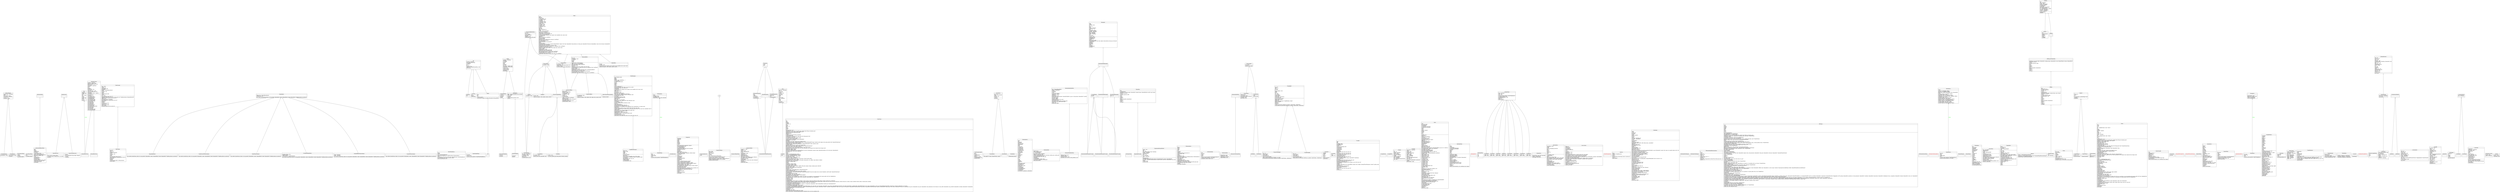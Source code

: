 digraph "classes" {
charset="utf-8"
rankdir=BT
"0" [label="{AbstractEngine|aligned_axes : NoneType\lexpr\lhas_neg_frac : bool\lresult_type : NoneType\l|convert(): str\levaluate(): object\l}", shape="record"];
"1" [label="{ArrowIntervalType|closed\lsubtype\l|to_pandas_dtype()\l}", shape="record"];
"2" [label="{ArrowPeriodType|freq\l|to_pandas_dtype()\l}", shape="record"];
"3" [label="{AttributesMixin|\l|}", shape="record"];
"4" [label="{BaseAccessor|\l|}", shape="record"];
"5" [label="{BaseExprVisitor|assigner : NoneType\lbinary_op_nodes : tuple\lbinary_op_nodes_map : dict\lbinary_ops\lconst_type : Type[Term]\lengine\lenv\lparser\lpreparser\lrewrite_map : dict\lterm_type\lunary_op_nodes : tuple\lunary_op_nodes_map : dict\lunary_ops\lunsupported_nodes : Tuple[str, ...]\lvisit_Tuple\l|translate_In(op)\lvisit(node)\lvisit_Assign(node)\lvisit_Attribute(node)\lvisit_BinOp(node)\lvisit_BoolOp(node)\lvisit_Call(node, side)\lvisit_Compare(node)\lvisit_Constant(node)\lvisit_Div(node)\lvisit_Expr(node)\lvisit_Index(node)\lvisit_List(node)\lvisit_Module(node)\lvisit_Name(node)\lvisit_NameConstant(node)\lvisit_Num(node)\lvisit_Slice(node)\lvisit_Str(node)\lvisit_Subscript(node)\lvisit_UnaryOp(node)\l}", shape="record"];
"6" [label="{BaseGrouper|axis : Index\lcodes\lcompressed\lgroup_keys : bool\lgroupings\lindexer : Optional[np.ndarray]\llevels\lmutated : bool\lnames\lnkeys\lreconstructed_codes\lshape\lsort : bool\l|agg_series(obj: Series, func: F)\laggregate(values, how: str, axis: int, min_count: int): Tuple[np.ndarray, Optional[List[str]]]\lapply(f: F, data: FrameOrSeries, axis: int)\lcodes_info(): \lget_group_levels(): List[Index]\lget_iterator(data: FrameOrSeries, axis: int)\lgroup_info()\lgroups()\lindices()\lis_monotonic(): bool\lngroups(): int\lresult_index(): Index\lsize(): Series\ltransform(values, how: str, axis: int)\l}", shape="record"];
"7" [label="{BaseIndexer|index_array : Optional[np.ndarray]\lwindow_size : int\l|get_window_bounds(num_values: int, min_periods: Optional[int], center: Optional[bool], closed: Optional[str]): Tuple[np.ndarray, np.ndarray]\l}", shape="record"];
"8" [label="{BaseMaskedArray|dtype\lnbytes\l|copy(): BaseMaskedArrayT\lfactorize(na_sentinel: int): Tuple[np.ndarray, ExtensionArray]\lisna(): \ltake(indexer, allow_fill: bool, fill_value: Optional[Scalar]): BaseMaskedArrayT\lto_numpy(dtype, copy: bool, na_value: Scalar): \lvalue_counts(dropna: bool): \l}", shape="record"];
"9" [label="{BaseMaskedDtype|na_value\lnumpy_dtype\l|construct_array_type(cls): Type['BaseMaskedArray']\l}", shape="record"];
"10" [label="{BinGrouper|binlabels\lbins\lgroupings\lindexer : NoneType\llevels\lmutated : bool\lnames\lnkeys\l|agg_series(obj: Series, func: F)\lget_iterator(data: FrameOrSeries, axis: int)\lgroup_info()\lgroups()\lindices()\lreconstructed_codes(): List[np.ndarray]\lresult_index()\l}", shape="record"];
"11" [label="{BinOp|func\llhs\lrhs\l|convert_values()\levaluate(env, engine: str, parser, term_type, eval_in_python)\l}", shape="record"];
"12" [label="{BinOp|condition : NoneType\lencoding\lis_in_table\lis_valid\lkind\lmeta\lmetadata\lop : str\lqueryables : Dict[str, Any]\lqueryables : Dict[str, Any]\l|conform(rhs)\lconvert_value(v): \lconvert_values()\lgenerate(v): str\lprune(klass)\l}", shape="record"];
"13" [label="{Block|dtype\lfill_value\lis_bool : bool\lis_categorical : bool\lis_complex : bool\lis_datelike\lis_datetime : bool\lis_datetimetz : bool\lis_extension : bool\lis_float : bool\lis_integer : bool\lis_numeric : bool\lis_object : bool\lis_timedelta : bool\lis_view\lmgr_locs\lmgr_locs\lndim : NoneType, int\lshape\lvalues : ndarray, ArrayLike\l|apply(func): List['Block']\larray_values(): ExtensionArray\lastype(dtype, copy: bool, errors: str)\lcoerce_to_target_dtype(other)\lconvert(copy: bool, datetime: bool, numeric: bool, timedelta: bool, coerce: bool)\lcopy(deep: bool)\ldelete(loc): \ldiff(n: int, axis: int): List['Block']\ldowncast(dtypes)\lexternal_values()\lfillna(value, limit, inplace: bool, downcast): List['Block']\lget_block_values_for_json(): \lget_values(dtype)\lgetitem_block(slicer, new_mgr_locs)\liget(i)\linternal_values()\linterpolate(method: str, axis: int, index: Optional['Index'], inplace: bool, limit: Optional[int], limit_direction: str, limit_area: Optional[str], fill_value: Optional[Any], coerce: bool, downcast: Optional[str])\lmake_block(values, placement): \lmake_block_same_class(values, placement, ndim)\lputmask(mask, new, inplace: bool, axis: int, transpose: bool): List['Block']\lquantile(qs, interpolation, axis: int)\lreplace(to_replace, value, inplace: bool, regex: bool, convert: bool)\lset(locs, values)\lsetitem(indexer, value)\lshift(periods: int, axis: int, fill_value)\lshould_store(value: ArrayLike): bool\lsplit_and_operate(mask, f, inplace: bool): List['Block']\ltake_nd(indexer, axis: int, new_mgr_locs, fill_value)\lto_native_types(na_rep, quoting)\lwhere(other, cond, errors, try_cast: bool, axis: int): List['Block']\l}", shape="record"];
"14" [label="{BlockManager|any_extension_types\laxes\lblklocs\lblknos\lblocks : tuple, Tuple[Block, ...]\lis_mixed_type\lis_numeric_mixed_type\lis_view\litems\lnblocks\lndim\lshape\l|apply(f, align_keys): T\las_array(transpose: bool, dtype, copy: bool, na_value): \lastype(dtype, copy: bool, errors: str): \lconsolidate(): \lconvert(copy: bool, datetime: bool, numeric: bool, timedelta: bool, coerce: bool): \lcopy(deep): T\ldiff(n: int, axis: int): \ldowncast(): \lequals(other): bool\lfast_xs(loc: int): ArrayLike\lfillna(value, limit, inplace: bool, downcast): \lfrom_blocks(cls: List[Block], blocks: List[Index], axes)\lget_bool_data(copy: bool): \lget_dtypes()\lget_numeric_data(copy: bool): \lget_slice(slobj: slice, axis: int): \lidelete(indexer)\liget(i: int): \liget_values(i: int): ArrayLike\linsert(loc: int, item: Label, value, allow_duplicates: bool)\linterpolate(): \lis_consolidated(): bool\liset(loc: Union[int, slice, np.ndarray], value)\lisna(func): \lmake_empty(axes): T\loperate_blockwise(other, array_op): \lputmask(mask, new, align: bool, axis: int)\lquantile(axis: int, consolidate: bool, transposed: bool, interpolation, qs, numeric_only): \lreduce(func)\lreindex_axis(new_index, axis: int, method, limit, fill_value, copy: bool)\lreindex_indexer(new_axis, indexer, axis: int, fill_value, allow_dups: bool, copy: bool, consolidate: bool): T\lreplace(value): \lreplace_list(src_list, dest_list, inplace: bool, regex: bool): \lset_axis(axis: int, new_labels: Index): \lsetitem(indexer, value): \lshift(periods: int, axis: int, fill_value): \ltake(indexer, axis: int, verify: bool, convert: bool)\lto_dict(copy: bool)\lunstack(unstacker, fill_value): \lwhere(other, cond, align: bool, errors: str, try_cast: bool, axis: int): \l}", shape="record"];
"15" [label="{BoolBlock|is_bool : bool\l|replace(to_replace, value, inplace, regex, convert)\l}", shape="record"];
"16" [label="{BooleanArray|dtype\l|all(skipna: bool)\lany(skipna: bool)\lastype(dtype, copy: bool): ArrayLike\l}", shape="record"];
"17" [label="{BooleanDtype|kind\lname : str\lnumpy_dtype\ltype\l|construct_array_type(cls): Type['BooleanArray']\l}", shape="record"];
"18" [label="{CachedAccessor|\l|}", shape="record"];
"19" [label="{Categorical|categories\lcategories\lcodes\ldtype\lisnull\lnbytes\lnotnull\lordered\lto_list\l|add_categories(new_categories, inplace)\largsort(ascending, kind)\las_ordered(inplace)\las_unordered(inplace)\lastype(dtype: Dtype, copy: bool): ArrayLike\lcheck_for_ordered(op)\ldescribe()\ldropna()\lequals(other)\lfillna(value, method, limit)\lfrom_codes(cls, codes, categories, ordered, dtype)\lis_dtype_equal(other)\lisin(values)\lisna()\litemsize(): int\lmap(mapper)\lmax(skipna)\lmemory_usage(deep)\lmin(skipna)\lmode(dropna)\lnotna()\lremove_categories(removals, inplace)\lremove_unused_categories(inplace)\lrename_categories(new_categories, inplace)\lreorder_categories(new_categories, ordered, inplace)\lreplace(to_replace, value, inplace: bool)\lsearchsorted(value, side, sorter)\lset_categories(new_categories, ordered, rename, inplace)\lset_ordered(value, inplace)\lshift(periods, fill_value)\lsort_values(inplace: bool, ascending: bool, na_position: str)\ltake(indexer, allow_fill: bool, fill_value): _T\ltake_nd(indexer, allow_fill: bool, fill_value)\lto_dense()\ltolist(): List[Scalar]\lunique()\lvalue_counts(dropna)\lview(dtype)\l}", shape="record"];
"20" [label="{CategoricalAccessor|codes\l|}", shape="record"];
"21" [label="{CategoricalBlock|is_categorical : bool\lshould_store\l|replace(to_replace, value, inplace: bool, regex: bool, convert: bool)\l}", shape="record"];
"22" [label="{CategoricalDtype|base : dtype\lcategories\lkind : str_type\lname : str\lordered\lstr : str\ltype : Type[CategoricalDtypeType]\l|construct_array_type(cls): Type['Categorical']\lconstruct_from_string(cls: str_type, string): \lupdate_dtype(dtype: Union[str_type, 'CategoricalDtype']): \lvalidate_categories(categories: bool, fastpath)\lvalidate_ordered(ordered): \l}", shape="record"];
"23" [label="{CategoricalDtypeType|\l|}", shape="record"];
"24" [label="{CategoricalIndex|categories : Index\lcodes\linferred_type\lname : Optional[Label]\lvalues\l|astype(dtype, copy)\ldelete(loc)\lduplicated(keep)\lequals(other): bool\lfillna(value, downcast)\lget_indexer(target, method, limit, tolerance)\lget_indexer_non_unique(target)\linsert(loc: int, item)\lmap(mapper)\lreindex(target, method, level, limit, tolerance)\ltake_nd()\lunique(level)\lwhere(cond, other)\l}", shape="record"];
"25" [label="{CombinedDatetimelikeProperties|\l|}", shape="record"];
"26" [label="{ComplexBlock|is_complex : bool\l|should_store(value: ArrayLike): bool\l}", shape="record"];
"27" [label="{ConditionBinOp|condition\l|evaluate()\lformat()\linvert()\l}", shape="record"];
"28" [label="{Constant|name\l|}", shape="record"];
"31" [label="{DataFrame|T\lagg\laxes\lboxplot\lcolumns\lcolumns : str\lhist\lindex\lindex : str\lplot\lshape\lsparse\lstyle\l|aggregate(func, axis)\lalign(other, join, axis, level, copy, fill_value, method, limit, fill_axis, broadcast_axis): \lappend(other, ignore_index, verify_integrity, sort): \lapply(func, axis, raw, result_type, args)\lapplymap(func): \lassign(): \lcombine(other, func, fill_value, overwrite): \lcombine_first(other): \lcompare(other, align_axis: Axis, keep_shape: bool, keep_equal: bool): \lcorr(method, min_periods): \lcorrwith(other, axis, drop, method): Series\lcount(axis, level, numeric_only)\lcov(min_periods: Optional[int], ddof: Optional[int]): \ldiff(periods: int, axis: Axis): \ldot(other)\ldrop(labels, axis, index, columns, level, inplace, errors)\ldrop_duplicates(subset: Optional[Union[Hashable, Sequence[Hashable]]], keep: Union[str, bool], inplace: bool, ignore_index: bool): Optional['DataFrame']\ldropna(axis, how, thresh, subset, inplace)\lduplicated(subset: Optional[Union[Hashable, Sequence[Hashable]]], keep: Union[str, bool]): \leval(expr, inplace)\lexplode(column: Union[str, Tuple], ignore_index: bool): \lfillna(value, method, axis, inplace, limit, downcast): Optional['DataFrame']\lfrom_dict(cls, data, orient, dtype, columns): \lfrom_records(cls, data, index, exclude, columns, coerce_float, nrows): \lgroupby(by, axis, level, as_index: bool, sort: bool, group_keys: bool, squeeze: bool, observed: bool, dropna: bool): \lidxmax(axis, skipna): Series\lidxmin(axis, skipna): Series\linfo(verbose: Optional[bool], buf: Optional[IO[str]], max_cols: Optional[int], memory_usage: Optional[Union[bool, str]], null_counts: Optional[bool]): \linsert(loc, column, value, allow_duplicates): \lisin(values): \lisna(): \lisnull(): \litems(): Iterable[Tuple[Label, Series]]\literitems(): Iterable[Tuple[Label, Series]]\literrows(): Iterable[Tuple[Label, Series]]\litertuples(index, name)\ljoin(other, on, how, lsuffix, rsuffix, sort): \llookup(row_labels, col_labels): \lmelt(id_vars, value_vars, var_name, value_name, col_level, ignore_index): \lmemory_usage(index, deep): Series\lmerge(right, how, on, left_on, right_on, left_index, right_index, sort, suffixes, copy, indicator, validate): \lmode(axis, numeric_only, dropna): \lnlargest(n, columns, keep): \lnotna(): \lnotnull(): \lnsmallest(n, columns, keep): \lnunique(axis, dropna): Series\lpivot(index, columns, values): \lpivot_table(values, index, columns, aggfunc, fill_value, margins, dropna, margins_name, observed): \lpop(item: Label): Series\lquantile(q, axis, numeric_only, interpolation)\lquery(expr, inplace)\lreindex(): \lrename(mapper: Optional[Renamer]): Optional['DataFrame']\lreorder_levels(order, axis): \lreplace(to_replace, value, inplace, limit, regex, method)\lreset_index(level: Optional[Union[Hashable, Sequence[Hashable]]], drop: bool, inplace: bool, col_level: Hashable, col_fill: Label): Optional['DataFrame']\lround(decimals): \lselect_dtypes(include, exclude): \lset_axis(labels, axis: Axis, inplace: bool)\lset_index(keys, drop, append, inplace, verify_integrity)\lshift(periods, freq, axis, fill_value): \lsort_index(axis, level, ascending: bool, inplace: bool, kind: str, na_position: str, sort_remaining: bool, ignore_index: bool, key: IndexKeyFunc)\lsort_values(by, axis, ascending, inplace, kind, na_position, ignore_index, key: ValueKeyFunc)\lstack(level, dropna)\lswaplevel(i, j, axis): \lto_dict(orient, into)\lto_feather(path): \lto_gbq(destination_table, project_id, chunksize, reauth, if_exists, auth_local_webserver, table_schema, location, progress_bar, credentials): \lto_html(buf, columns, col_space, header, index, na_rep, formatters, float_format, sparsify, index_names, justify, max_rows, max_cols, show_dimensions, decimal, bold_rows, classes, escape, notebook, border, table_id, render_links, encoding)\lto_markdown(buf: Optional[IO[str]], mode: Optional[str], index: bool): Optional[str]\lto_numpy(dtype, copy: bool, na_value): \lto_parquet(path: FilePathOrBuffer[AnyStr], engine: str, compression: Optional[str], index: Optional[bool], partition_cols: Optional[List[str]]): \lto_period(freq, axis: Axis, copy: bool): \lto_records(index, column_dtypes, index_dtypes): \lto_stata(path: FilePathOrBuffer, convert_dates: Optional[Dict[Label, str]], write_index: bool, byteorder: Optional[str], time_stamp: Optional[datetime.datetime], data_label: Optional[str], variable_labels: Optional[Dict[Label, str]], version: Optional[int], convert_strl: Optional[Sequence[Label]], compression: Union[str, Mapping[str, str], None]): \lto_string(buf: Optional[FilePathOrBuffer[str]], columns: Optional[Sequence[str]], col_space: Optional[int], header: Union[bool, Sequence[str]], index: bool, na_rep: str, formatters: Optional[fmt.FormattersType], float_format: Optional[fmt.FloatFormatType], sparsify: Optional[bool], index_names: bool, justify: Optional[str], max_rows: Optional[int], min_rows: Optional[int], max_cols: Optional[int], show_dimensions: bool, decimal: str, line_width: Optional[int], max_colwidth: Optional[int], encoding: Optional[str]): Optional[str]\lto_timestamp(freq, how: str, axis: Axis, copy: bool): \ltransform(func, axis): \ltranspose(): \lunstack(level, fill_value)\lupdate(other, join, overwrite, filter_func, errors): \lvalue_counts(subset: Optional[Sequence[Label]], normalize: bool, sort: bool, ascending: bool)\l}", shape="record"];
"32" [label="{DataFrameGroupBy|agg\lboxplot\l|aggregate(func)\lcount()\lfilter(func, dropna)\lnunique(dropna: bool)\ltransform(func)\l}", shape="record"];
"33" [label="{DataSplitter|axis : int\ldata : FrameOrSeries\llabels\lngroups : int\l|slabels()\lsort_idx()\l}", shape="record"];
"34" [label="{DatelikeOps|\l|strftime(date_format)\l}", shape="record"];
"35" [label="{DatetimeArray|date\lday\ldayofweek\ldayofyear\ldays_in_month\ldaysinmonth\ldtype\lhour\lis_leap_year\lis_month_end\lis_month_start\lis_normalized\lis_quarter_end\lis_quarter_start\lis_year_end\lis_year_start\lmicrosecond\lminute\lmonth\lnanosecond\lquarter\lsecond\ltime\ltimetz\ltz\ltzinfo\lweek\lweekday\lweekofyear\lyear\l|astype(dtype, copy)\lday_name(locale)\lisocalendar()\lmonth_name(locale)\lnormalize()\lto_julian_date()\lto_period(freq)\lto_perioddelta(freq)\lto_pydatetime(): \ltz_convert(tz)\ltz_localize(tz, ambiguous, nonexistent)\l}", shape="record"];
"36" [label="{DatetimeBlock|is_datetime : bool\l|astype(dtype, copy: bool, errors: str)\lset(locs, values)\lto_native_types(na_rep, date_format)\l}", shape="record"];
"37" [label="{DatetimeIndex|inferred_type\lname : Optional[Label]\ltz : Optional[tzinfo]\l|get_loc(key, method, tolerance)\lindexer_at_time(time, asof)\lindexer_between_time(start_time, end_time, include_start, include_end)\lis_type_compatible(typ): bool\lslice_indexer(start, end, step, kind)\lsnap(freq)\lto_period(freq): \lto_series(keep_tz, index, name)\ltz_localize(tz, ambiguous, nonexistent): \lunion_many(others)\l}", shape="record"];
"38" [label="{DatetimeIndexOpsMixin|freq : Optional[BaseOffset]\lfreqstr : Optional[str]\lhasnans\lis_all_dates\lvalues\l|argmax(axis, skipna)\largmin(axis, skipna)\ldelete(loc)\lequals(other): bool\lformat(name: bool, formatter: Optional[Callable], na_rep: str, date_format: Optional[str]): List[str]\lisin(values, level)\lmax(axis, skipna)\lmin(axis, skipna)\lsearchsorted(value, side, sorter)\lshift(periods, freq)\lsort_values(return_indexer, ascending, key)\ltake(indices, axis, allow_fill, fill_value)\ltolist(): List\lwhere(cond, other)\l}", shape="record"];
"39" [label="{DatetimeIndexResampler|\l|}", shape="record"];
"40" [label="{DatetimeIndexResamplerGroupby|\l|}", shape="record"];
"41" [label="{DatetimeLikeArrayMixin|asi8\lfreq\lfreqstr\linferred_freq\lresolution\l|astype(dtype, copy)\lcopy(): DatetimeLikeArrayT\lfactorize(na_sentinel, sort: bool)\lfillna(value, method, limit)\lisna()\lmap(mapper)\lmax(axis, skipna)\lmean(skipna)\lmin(axis, skipna)\lsearchsorted(value, side, sorter)\lshift(periods, fill_value, axis)\lvalue_counts(dropna)\lview(dtype)\l}", shape="record"];
"42" [label="{DatetimeLikeBlockMixin|fill_value\l|array_values()\lget_values(dtype)\liget(key)\linternal_values()\lshift(periods, axis, fill_value)\l}", shape="record"];
"43" [label="{DatetimeProperties|freq\lweek\lweekofyear\l|isocalendar()\lto_pydatetime(): \l}", shape="record"];
"44" [label="{DatetimeTZBlock|array_values\lfill_value : datetime64\linternal_values\lis_datetimetz : bool\lis_extension : bool\lis_view\lshould_store\lto_native_types\l|diff(n: int, axis: int): List['Block']\lexternal_values()\lfillna(value, limit, inplace, downcast)\lget_values(dtype)\lquantile(qs, interpolation, axis)\lsetitem(indexer, value)\l}", shape="record"];
"46" [label="{DatetimeTimedeltaMixin|\l|difference(other, sort)\linsert(loc, item)\lintersection(other, sort)\ljoin(other, how: str, level, return_indexers, sort)\l}", shape="record"];
"47" [label="{DirNamesMixin|\l|}", shape="record"];
"48" [label="{Div|\l|}", shape="record"];
"49" [label="{Expanding|agg\l|aggregate(func)\lapply(func, raw: bool, engine: Optional[str], engine_kwargs: Optional[Dict[str, bool]], args, kwargs)\lcorr(other, pairwise)\lcount()\lcov(other, pairwise, ddof)\lkurt()\lmax()\lmean()\lmedian()\lmin()\lquantile(quantile, interpolation)\lskew()\lstd(ddof)\lsum()\lvar(ddof)\l}", shape="record"];
"50" [label="{ExpandingGroupby|\l|}", shape="record"];
"51" [label="{ExpandingIndexer|\l|get_window_bounds(num_values: int, min_periods: Optional[int], center: Optional[bool], closed: Optional[str]): Tuple[np.ndarray, np.ndarray]\l}", shape="record"];
"52" [label="{ExponentialMovingWindow|adjust : bool\lagg\laxis : int\lcom : Optional[float], float, NoneType\lhalflife : NoneType\lignore_na : bool\lmin_periods\lobj\lon : NoneType\ltimes : NoneType\lvol\l|aggregate(func)\lcorr(other: Optional[Union[np.ndarray, FrameOrSeries]], pairwise: Optional[bool])\lcov(other: Optional[Union[np.ndarray, FrameOrSeries]], pairwise: Optional[bool], bias: bool)\lmean()\lstd(bias: bool)\lvar(bias: bool)\l}", shape="record"];
"53" [label="{Expr|assigner\lengine : str\lengine : str\lenv\lenv : Scope\lexpr\lnames\lparser : str\lparser : str\lterms\l|parse()\l}", shape="record"];
"54" [label="{ExtensionArray|dtype\lnbytes\lndim\lshape\lsize\l|argmax()\largmin()\largsort(ascending: bool, kind: str): \lastype(dtype, copy)\lcopy(): \ldropna()\lequals(other): bool\lfactorize(na_sentinel: int): Tuple[np.ndarray, 'ExtensionArray']\lfillna(value, method, limit)\lisna(): ArrayLike\lravel(order): \lrepeat(repeats, axis)\lsearchsorted(value, side, sorter)\lshift(periods: int, fill_value: object): \ltake(indices: Sequence[int], allow_fill: bool, fill_value: Any): \lto_numpy(dtype, copy: bool, na_value): \lunique()\lview(dtype): ArrayLike\l}", shape="record"];
"55" [label="{ExtensionBlock|fill_value\lis_extension : bool\lis_numeric\lis_view\lshape\lvalues\l|array_values(): ExtensionArray\ldiff(n: int, axis: int): List['Block']\lfillna(value, limit, inplace, downcast)\lget_values(dtype)\liget(col)\linterpolate(method, axis, inplace, limit, fill_value)\lputmask(mask, new, inplace: bool, axis: int, transpose: bool): List['Block']\lset(locs, values)\lsetitem(indexer, value)\lshift(periods: int, axis: int, fill_value: Any): List['ExtensionBlock']\lshould_store(value: ArrayLike): bool\ltake_nd(indexer, axis: int, new_mgr_locs, fill_value)\lto_native_types(na_rep, quoting)\lwhere(other, cond, errors, try_cast: bool, axis: int): List['Block']\l}", shape="record"];
"56" [label="{ExtensionDtype|kind\lna_value\lname\lnames\ltype\l|construct_array_type(cls): Type['ExtensionArray']\lconstruct_from_string(cls: str, string)\lis_dtype(cls: object, dtype): bool\l}", shape="record"];
"57" [label="{ExtensionIndex|\l|astype(dtype, copy)\linsert(loc: int, item)\lmap(mapper, na_action)\lrepeat(repeats, axis)\l}", shape="record"];
"58" [label="{ExtensionOpsMixin|\l|}", shape="record"];
"59" [label="{ExtensionScalarOpsMixin|\l|}", shape="record"];
"60" [label="{FilterBinOp|filter : Optional[Tuple[Any, Any, pd.Index]]\lfilter : tuple\l|evaluate()\lformat()\lgenerate_filter_op(invert: bool)\linvert()\l}", shape="record"];
"61" [label="{FixedForwardWindowIndexer|\l|get_window_bounds(num_values: int, min_periods: Optional[int], center: Optional[bool], closed: Optional[str]): Tuple[np.ndarray, np.ndarray]\l}", shape="record"];
"62" [label="{FixedWindowIndexer|\l|get_window_bounds(num_values: int, min_periods: Optional[int], center: Optional[bool], closed: Optional[str]): Tuple[np.ndarray, np.ndarray]\l}", shape="record"];
"63" [label="{Float64Index|inferred_type\l|astype(dtype, copy)\lget_loc(key, method, tolerance)\lis_unique(): bool\lisin(values, level)\l}", shape="record"];
"64" [label="{FloatBlock|is_float : bool\l|to_native_types(na_rep, float_format, decimal, quoting)\l}", shape="record"];
"65" [label="{FloatOrComplexBlock|\l|}", shape="record"];
"66" [label="{FrameApply|agg_axis\largs\laxis : int\lcolumns\lf\lignore_failures : bool\lindex\lkwds\lobj : str\lraw : bool\lres_columns\lresult_columns\lresult_index\lresult_type : Optional[str]\lseries_generator\l|apply_broadcast(target): \lapply_empty_result()\lapply_raw()\lapply_series_generator(): Tuple[ResType, 'Index']\lapply_standard()\ldtypes(): \lget_result()\lvalues()\lwrap_results(results: ResType, res_index): Union['Series', 'DataFrame']\lwrap_results_for_axis(results: ResType, res_index): Union['Series', 'DataFrame']\l}", shape="record"];
"67" [label="{FrameColumnApply|axis : int\lresult_columns\lresult_index\lseries_generator\l|apply_broadcast(target): \linfer_to_same_shape(results: ResType, res_index): \lwrap_results_for_axis(results: ResType, res_index): Union['Series', 'DataFrame']\l}", shape="record"];
"68" [label="{FrameRowApply|axis : int\lresult_columns\lresult_index\lseries_generator\l|apply_broadcast(target): \lwrap_results_for_axis(results: ResType, res_index): Union['Series', 'DataFrame']\l}", shape="record"];
"69" [label="{FrameSplitter|\l|fast_apply(f: F, sdata: FrameOrSeries, names)\l}", shape="record"];
"70" [label="{FrozenList|append\lextend\linsert\lpop\lremove\lsort\l|difference(other): \lunion(other): \l}", shape="record"];
"71" [label="{FuncNode|func\lname : str\l|}", shape="record"];
"72" [label="{GroupBy|bfill\lffill\l|all(skipna: bool)\lany(skipna: bool)\lbackfill(limit)\lcount()\lcumcount(ascending: bool)\lcummax(axis)\lcummin(axis)\lcumprod(axis)\lcumsum(axis)\ldescribe()\lexpanding()\lfirst(numeric_only: bool, min_count: int)\lhead(n)\llast(numeric_only: bool, min_count: int)\lmax(numeric_only: bool, min_count: int)\lmean(numeric_only: bool)\lmedian(numeric_only)\lmin(numeric_only: bool, min_count: int)\lngroup(ascending: bool)\lnth(n: Union[int, List[int]], dropna: Optional[str]): DataFrame\lohlc(): DataFrame\lpad(limit)\lpct_change(periods, fill_method, limit, freq, axis)\lprod(numeric_only: bool, min_count: int)\lquantile(q, interpolation: str)\lrank(method: str, ascending: bool, na_option: str, pct: bool, axis: int)\lresample(rule)\lrolling()\lsample(n: Optional[int], frac: Optional[float], replace: bool, weights: Optional[Union[Sequence, Series]], random_state)\lsem(ddof: int)\lshift(periods, freq, axis, fill_value)\lsize(): FrameOrSeriesUnion\lstd(ddof: int)\lsum(numeric_only: bool, min_count: int)\ltail(n)\lvar(ddof: int)\l}", shape="record"];
"73" [label="{GroupByMixin|\l|}", shape="record"];
"74" [label="{GroupByPlot|\l|}", shape="record"];
"75" [label="{GroupbyRollingIndexer|groupby_indicies : Dict\lindexer_kwargs\lrolling_indexer : Type[BaseIndexer]\l|get_window_bounds(num_values: int, min_periods: Optional[int], center: Optional[bool], closed: Optional[str]): Tuple[np.ndarray, np.ndarray]\l}", shape="record"];
"76" [label="{Grouper|ax\laxis : int\lbinner : NoneType\ldropna : bool\lfreq : NoneType\lgrouper : NoneType\lgroups\lindexer : NoneType\lkey : NoneType\llevel : NoneType\lobj : NoneType, FrameOrSeries\lsort : bool\l|}", shape="record"];
"77" [label="{Grouping|all_grouper : NoneType\lcodes\ldropna : bool\lgroup_index\lgrouper : NoneType\lin_axis : bool\lindex : Index\llevel : NoneType\lname : NoneType\lngroups\lobj : Optional[FrameOrSeries]\lobserved : bool\lsort : bool\l|groups(): Dict[Hashable, np.ndarray]\lindices()\lresult_index(): Index\l}", shape="record"];
"78" [label="{Index|asi8\lget_level_values\lhas_duplicates\lis_monotonic\lis_monotonic_decreasing\lis_monotonic_increasing\lisnull\lname\lname\lnames : property\lnlevels\lnotnull\lshape\lstr\lvalues\l|append(other)\largsort(): \larray(): ExtensionArray\lasof(label)\lasof_locs(where, mask)\lastype(dtype, copy)\lcopy(name, deep, dtype, names)\ldelete(loc)\ldifference(other, sort)\ldrop(labels, errors: str_t)\ldrop_duplicates(keep)\ldroplevel(level)\ldropna(how)\ldtype()\lduplicated(keep)\lequals(other: Any): bool\lfillna(value, downcast)\lformat(name: bool, formatter: Optional[Callable], na_rep: str_t): List[str_t]\lget_indexer(target, method, limit, tolerance): \lget_indexer_for(target)\lget_indexer_non_unique(target)\lget_loc(key, method, tolerance)\lget_slice_bound(label, side: str_t, kind): int\lget_value(series, key)\lgroupby(values): PrettyDict[Hashable, np.ndarray]\lhasnans(): bool\lholds_integer(): bool\lidentical(other): bool\linferred_type(): str_t\linsert(loc: int, item)\lintersection(other, sort)\lis_(other): bool\lis_all_dates(): bool\lis_boolean(): bool\lis_categorical(): bool\lis_floating(): bool\lis_integer(): bool\lis_interval(): bool\lis_mixed(): bool\lis_numeric(): bool\lis_object(): bool\lis_type_compatible(kind): bool\lis_unique(): bool\lisin(values, level)\lisna()\ljoin(other, how, level, return_indexers, sort)\lmap(mapper, na_action)\lmemory_usage(deep: bool): int\lnotna()\lputmask(mask, value)\lravel(order)\lreindex(target, method, level, limit, tolerance)\lrename(name, inplace)\lrepeat(repeats, axis)\lset_names(names, level, inplace: bool)\lset_value(arr, key, value)\lshift(periods, freq)\lslice_indexer(start, end, step, kind)\lslice_locs(start, end, step, kind)\lsort()\lsort_values(return_indexer, ascending, key: Optional[Callable])\lsortlevel(level, ascending, sort_remaining)\lsymmetric_difference(other, result_name, sort)\ltake(indices, axis, allow_fill, fill_value)\lto_flat_index()\lto_frame(index: bool, name)\lto_native_types(slicer)\lto_series(index, name)\lunion(other, sort)\lunique(level)\lview(cls)\lwhere(cond, other)\l}", shape="record"];
"79" [label="{IndexOpsMixin|T\larray\lempty\lis_monotonic\lis_monotonic_decreasing\lis_monotonic_increasing\lis_unique\lnbytes\lndim\lshape\lsize\lto_list\l|argmax(axis, skipna)\largmin(axis, skipna)\ldrop_duplicates(keep)\lduplicated(keep)\lfactorize(sort: bool, na_sentinel: Optional[int])\lhasnans()\litem()\lmax(axis, skipna)\lmemory_usage(deep)\lmin(axis, skipna)\lnunique(dropna: bool): int\lsearchsorted(value, side, sorter): \lto_numpy(dtype, copy, na_value)\ltolist()\ltranspose()\lunique()\lvalue_counts(normalize, sort, ascending, bins, dropna)\l}", shape="record"];
"80" [fontcolor="red", label="{IndexingError|\l|}", shape="record"];
"81" [label="{IndexingMixin|at\liat\liloc\lloc\l|}", shape="record"];
"82" [label="{Int16Dtype|name : str\ltype : int16\l|}", shape="record"];
"83" [label="{Int32Dtype|name : str\ltype : int32\l|}", shape="record"];
"84" [label="{Int64Dtype|name : str\ltype : int64\l|}", shape="record"];
"85" [label="{Int64Index|\l|}", shape="record"];
"86" [label="{Int8Dtype|name : str\ltype : int8\l|}", shape="record"];
"87" [label="{IntBlock|is_integer : bool\l|}", shape="record"];
"88" [label="{IntegerArray|\l|astype(dtype, copy: bool): ArrayLike\ldtype(): _IntegerDtype\lsum(skipna, min_count)\l}", shape="record"];
"89" [label="{IntegerIndex|asi8\linferred_type\l|}", shape="record"];
"90" [label="{IntervalArray|can_hold_na : bool\lclosed\ldtype\lis_non_overlapping_monotonic\lleft\llength\lmid\lnbytes\lndim : int\lright\lsize\l|astype(dtype, copy)\lcontains(other)\lcopy()\lfillna(value, method, limit)\lfrom_arrays(cls, left, right, closed, copy, dtype)\lfrom_breaks(cls, breaks, closed, copy, dtype)\lfrom_tuples(cls, data, closed, copy, dtype)\lisna()\loverlaps(other)\lrepeat(repeats, axis)\lset_closed(closed)\lshift(periods: int, fill_value: object): \ltake(indices, allow_fill, fill_value, axis)\lto_tuples(na_tuple)\lvalue_counts(dropna)\l}", shape="record"];
"92" [label="{IntervalIndex|difference\linferred_type\lis_all_dates\lis_overlapping\lsymmetric_difference\lunion\l|argsort(): \lastype(dtype, copy)\ldelete(loc)\lequals(other): bool\lfrom_arrays(cls, left, right: str, closed, name: bool, copy, dtype)\lfrom_breaks(cls, breaks: str, closed, name: bool, copy, dtype)\lfrom_tuples(cls, data: str, closed, name: bool, copy, dtype)\lget_indexer(target: AnyArrayLike, method: Optional[str], limit: Optional[int], tolerance: Optional[Any]): \lget_indexer_for(target: AnyArrayLike): \lget_indexer_non_unique(target: AnyArrayLike): Tuple[np.ndarray, np.ndarray]\lget_loc(key, method: Optional[str], tolerance): Union[int, slice, np.ndarray]\linsert(loc, item)\lintersection(other, sort: bool): \lis_monotonic_decreasing(): bool\lis_unique()\lmemory_usage(deep: bool): int\ltake(indices, axis, allow_fill, fill_value)\lvalues(): IntervalArray\lwhere(cond, other)\l}", shape="record"];
"93" [fontcolor="red", label="{InvalidComparison|\l|}", shape="record"];
"94" [label="{JoinUnit|block\lindexers : NoneType, dict\lshape\l|dtype()\lget_reindexed_values(empty_dtype, upcasted_na)\lis_na()\lneeds_filling()\l}", shape="record"];
"95" [label="{JointConditionBinOp|condition\l|evaluate()\l}", shape="record"];
"96" [label="{JointFilterBinOp|\l|evaluate()\lformat()\l}", shape="record"];
"97" [label="{MathCall|func\l|}", shape="record"];
"98" [label="{MultiIndex|array\lcodes\lis_all_dates\llevshape\lnames\lnames : property\lnlevels\lrename\lshape\lsortorder : NoneType, int\lsortorder : Optional[int]\lvalues\l|append(other)\largsort(): \lastype(dtype, copy)\lcopy(names, dtype, levels, codes, deep, name, _set_identity)\ldelete(loc)\ldifference(other, sort)\ldrop(codes, level, errors)\ldropna(how)\ldtype(): \lduplicated(keep)\lequal_levels(other): bool\lequals(other): bool\lfillna(value, downcast)\lformat(name: Optional[bool], formatter: Optional[Callable], na_rep: Optional[str], names: bool, space: int, sparsify, adjoin: bool): List\lfrom_arrays(cls, arrays, sortorder, names): \lfrom_frame(cls, df, sortorder, names)\lfrom_product(cls, iterables, sortorder, names)\lfrom_tuples(cls, tuples, sortorder, names)\lget_indexer(target, method, limit, tolerance)\lget_indexer_non_unique(target)\lget_level_values(level)\lget_loc(key, method)\lget_loc_level(key, level, drop_level: bool)\lget_locs(seq)\lget_slice_bound(label: Union[Hashable, Sequence[Hashable]], side: str, kind: str): int\linferred_type(): str\linsert(loc: int, item)\lintersection(other, sort)\lis_lexsorted(): bool\lis_monotonic_decreasing(): bool\lis_monotonic_increasing(): bool\lisin(values, level)\llevels()\llexsort_depth()\lmemory_usage(deep: bool): int\lnbytes(): int\lreindex(target, method, level, limit, tolerance)\lremove_unused_levels()\lreorder_levels(order)\lrepeat(repeats, axis)\lset_codes(codes, level, inplace, verify_integrity)\lset_levels(levels, level, inplace, verify_integrity)\lslice_locs(start, end, step, kind)\lsortlevel(level, ascending, sort_remaining)\lswaplevel(i, j)\lsymmetric_difference(other, result_name, sort)\ltake(indices, axis, allow_fill, fill_value)\lto_flat_index()\lto_frame(index, name)\ltruncate(before, after)\lunion(other, sort)\lunique(level)\lview(cls)\lwhere(cond, other)\l}", shape="record"];
"99" [label="{MultiIndexPyIntEngine|\l|}", shape="record"];
"100" [label="{MultiIndexUIntEngine|\l|}", shape="record"];
"101" [label="{NDArrayBackedExtensionArray|T\lshape\l|copy(): _T\lnbytes(): int\lndim(): int\lravel(): _T\lrepeat(repeats, axis): _T\lreshape(): _T\lsize(): int\ltake(indices: Sequence[int], allow_fill: bool, fill_value: Any): _T\lunique(): _T\l}", shape="record"];
"102" [label="{NDFrame|attrs\laxes\lbackfill\ldtypes\lempty\lndim\lpad\lshape\lsize\lvalues\l|abs(): FrameOrSeries\ladd_prefix(prefix: str): FrameOrSeries\ladd_suffix(suffix: str): FrameOrSeries\lalign(other, join, axis, level, copy, fill_value, method, limit, fill_axis, broadcast_axis)\lasfreq(freq, method, how: Optional[str], normalize: bool_t, fill_value): FrameOrSeries\lasof(where, subset)\lastype(dtype, copy: bool_t, errors: str): FrameOrSeries\lat_time(time, asof: bool_t, axis): FrameOrSeries\lbetween_time(start_time, end_time, include_start: bool_t, include_end: bool_t, axis): FrameOrSeries\lbfill(axis, inplace: bool_t, limit, downcast): Optional[FrameOrSeries]\lbool()\lclip(lower, upper, axis, inplace: bool_t): FrameOrSeries\lcompare(other, align_axis: Axis, keep_shape: bool_t, keep_equal: bool_t)\lconvert_dtypes(infer_objects: bool_t, convert_string: bool_t, convert_integer: bool_t, convert_boolean: bool_t): FrameOrSeries\lcopy(deep: bool_t): FrameOrSeries\ldescribe(percentiles, include, exclude, datetime_is_numeric): FrameOrSeries\ldrop(labels, axis, index, columns, level, inplace: bool_t, errors: str)\ldroplevel(level, axis): FrameOrSeries\lequals(other)\lffill(axis, inplace: bool_t, limit, downcast): Optional[FrameOrSeries]\lfillna(value, method, axis, inplace: bool_t, limit, downcast): Optional[FrameOrSeries]\lfilter(items, like: Optional[str], regex: Optional[str], axis): FrameOrSeries\lfirst(offset): FrameOrSeries\lfirst_valid_index()\lget(key, default)\lhead(n: int): FrameOrSeries\linfer_objects(): FrameOrSeries\linterpolate(method: str, axis: Axis, limit: Optional[int], inplace: bool_t, limit_direction: Optional[str], limit_area: Optional[str], downcast: Optional[str]): Optional[FrameOrSeries]\lisna(): FrameOrSeries\lisnull(): FrameOrSeries\litems()\literitems()\lkeys()\llast(offset): FrameOrSeries\llast_valid_index()\lmask(cond, other, inplace, axis, level, errors, try_cast)\lnotna(): FrameOrSeries\lnotnull(): FrameOrSeries\lpct_change(periods, fill_method, limit, freq): FrameOrSeries\lpipe(func)\lpop(item: Label): Union['Series', Any]\lrank(axis, method: str, numeric_only: Optional[bool_t], na_option: str, ascending: bool_t, pct: bool_t): FrameOrSeries\lreindex(): FrameOrSeries\lreindex_like(other, method: Optional[str], copy: bool_t, limit, tolerance): FrameOrSeries\lrename(mapper: Optional[Renamer]): Optional[FrameOrSeries]\lrename_axis(mapper)\lreplace(to_replace, value, inplace, limit, regex, method)\lresample(rule, axis, closed: Optional[str], label: Optional[str], convention: str, kind: Optional[str], loffset, base: Optional[int], on, level, origin: Union[str, TimestampConvertibleTypes], offset: Optional[TimedeltaConvertibleTypes]): \lsample(n, frac, replace, weights, random_state, axis): FrameOrSeries\lset_axis(labels, axis: Axis, inplace: bool)\lshift(periods, freq, axis, fill_value): FrameOrSeries\lslice_shift(periods: int, axis): FrameOrSeries\lsort_values(axis, ascending, inplace: bool_t, kind: str, na_position: str, ignore_index: bool_t, key: ValueKeyFunc)\lsqueeze(axis)\lswapaxes(axis1, axis2, copy): FrameOrSeries\ltail(n: int): FrameOrSeries\ltake(indices, axis, is_copy: Optional[bool_t]): FrameOrSeries\lto_clipboard(excel: bool_t, sep: Optional[str]): \lto_csv(path_or_buf: Optional[FilePathOrBuffer], sep: str, na_rep: str, float_format: Optional[str], columns: Optional[Sequence[Label]], header: Union[bool_t, List[str]], index: bool_t, index_label: Optional[Union[bool_t, str, Sequence[Label]]], mode: str, encoding: Optional[str], compression: Optional[Union[str, Mapping[str, str]]], quoting: Optional[int], quotechar: str, line_terminator: Optional[str], chunksize: Optional[int], date_format: Optional[str], doublequote: bool_t, escapechar: Optional[str], decimal: Optional[str], errors: str): Optional[str]\lto_excel(excel_writer, sheet_name, na_rep, float_format, columns, header, index, index_label, startrow, startcol, engine, merge_cells, encoding, inf_rep, verbose, freeze_panes): \lto_hdf(path_or_buf, key: str, mode: str, complevel: Optional[int], complib: Optional[str], append: bool_t, format: Optional[str], index: bool_t, min_itemsize: Optional[Union[int, Dict[str, int]]], nan_rep, dropna: Optional[bool_t], data_columns: Optional[Union[bool_t, List[str]]], errors: str, encoding: str): \lto_json(path_or_buf: Optional[FilePathOrBuffer], orient: Optional[str], date_format: Optional[str], double_precision: int, force_ascii: bool_t, date_unit: str, default_handler: Optional[Callable[[Any], JSONSerializable]], lines: bool_t, compression: Optional[str], index: bool_t, indent: Optional[int]): Optional[str]\lto_latex(buf, columns, col_space, header, index, na_rep, formatters, float_format, sparsify, index_names, bold_rows, column_format, longtable, escape, encoding, decimal, multicolumn, multicolumn_format, multirow, caption, label)\lto_pickle(path, compression: Optional[str], protocol: int): \lto_sql(name: str, con, schema, if_exists: str, index: bool_t, index_label, chunksize, dtype, method): \lto_xarray()\ltransform(func)\ltruncate(before, after, axis, copy: bool_t): FrameOrSeries\ltshift(periods: int, freq, axis: Axis): FrameOrSeries\ltz_convert(tz, axis, level, copy: bool_t): FrameOrSeries\ltz_localize(tz, axis, level, copy: bool_t, ambiguous, nonexistent: str): FrameOrSeries\lwhere(cond, other, inplace, axis, level, errors, try_cast)\lxs(key, axis, level, drop_level: bool_t)\l}", shape="record"];
"103" [label="{NoNewAttributesMixin|\l|}", shape="record"];
"104" [fontcolor="red", label="{NumExprClobberingError|\l|}", shape="record"];
"105" [label="{NumExprEngine|has_neg_frac : bool\l|}", shape="record"];
"106" [label="{NumericBlock|is_numeric : bool\l|}", shape="record"];
"107" [label="{NumericIndex|is_all_dates\l|insert(loc: int, item)\l}", shape="record"];
"108" [label="{ObjectBlock|is_bool\lis_object : bool\l|convert(copy: bool, datetime: bool, numeric: bool, timedelta: bool, coerce: bool)\lreplace(to_replace, value, inplace, regex, convert)\l}", shape="record"];
"109" [label="{ObjectValuesExtensionBlock|\l|external_values()\l}", shape="record"];
"110" [label="{Op|encoding : NoneType\lhas_invalid_return_type\lis_datetime\lis_scalar\lop\lop : str\loperand_types\loperands : Iterable[Union[Term, 'Op']]\lreturn_type\l|}", shape="record"];
"111" [label="{PandasArray|dtype\l|all(axis, out, keepdims, skipna)\lany(axis, out, keepdims, skipna)\lfillna(value, method: Optional[str], limit: Optional[int]): \lisna(): \lkurt(axis, dtype, out, keepdims, skipna)\lmax(skipna: bool): Scalar\lmean(axis, dtype, out, keepdims, skipna)\lmedian(axis, out, overwrite_input, keepdims, skipna)\lmin(skipna: bool): Scalar\lprod(axis, skipna, min_count): Scalar\lsearchsorted(value, side, sorter)\lsem(axis, dtype, out, ddof, keepdims, skipna)\lskew(axis, dtype, out, keepdims, skipna)\lstd(axis, dtype, out, ddof, keepdims, skipna)\lsum(axis, skipna, min_count): Scalar\lto_numpy(dtype, copy: bool, na_value): \lvar(axis, dtype, out, ddof, keepdims, skipna)\l}", shape="record"];
"112" [label="{PandasDelegate|\l|}", shape="record"];
"113" [label="{PandasDtype|itemsize\lkind\lname\lnumpy_dtype\ltype\l|construct_array_type(cls): Type['PandasArray']\lconstruct_from_string(cls: str, string): \l}", shape="record"];
"114" [label="{PandasExprVisitor|\l|}", shape="record"];
"116" [label="{PandasObject|\l|}", shape="record"];
"117" [label="{PeriodArray|day\lday_of_year\ldayofweek\ldayofyear\ldays_in_month\ldaysinmonth\lend_time\lfreq\lhour\lis_leap_year\lminute\lmonth\lquarter\lqyear\lsecond\lstart_time\lweek\lweekday\lweekofyear\lyear\l|asfreq(freq, how: str): \lastype(dtype, copy: bool)\ldtype(): PeriodDtype\lfactorize(na_sentinel)\lto_timestamp(freq, how)\l}", shape="record"];
"119" [label="{PeriodIndex|freq : BaseOffset\linferred_type\lis_full\lname : Optional[Label]\lvalues\l|asfreq(freq, how: str): \lasof_locs(where, mask): \lastype(dtype, copy, how)\ldifference(other, sort)\lget_indexer(target, method, limit, tolerance)\lget_indexer_non_unique(target)\lget_loc(key, method, tolerance)\linsert(loc, item)\lintersection(other, sort)\ljoin(other, how, level, return_indexers, sort)\lmemory_usage(deep)\l}", shape="record"];
"120" [label="{PeriodIndexResampler|kind : str\l|}", shape="record"];
"121" [label="{PeriodIndexResamplerGroupby|\l|}", shape="record"];
"122" [label="{PeriodProperties|\l|}", shape="record"];
"123" [label="{Properties|name\lorig\l|}", shape="record"];
"127" [label="{PythonEngine|has_neg_frac : bool\l|evaluate()\l}", shape="record"];
"128" [label="{PythonExprVisitor|\l|}", shape="record"];
"129" [label="{RangeIndex|dtype\lhas_duplicates\lis_unique\lname : Optional[Label]\lsize\l|all(): bool\lany(): bool\largsort(): \lcopy(name, deep, dtype)\lequals(other): bool\lfrom_range(cls: range, data, name, dtype): \lget_indexer(target, method, limit, tolerance)\lget_loc(key, method, tolerance)\lintersection(other, sort)\lis_monotonic_decreasing(): bool\lis_monotonic_increasing(): bool\ljoin(other, how, level, return_indexers, sort)\lmax(axis, skipna): int\lmemory_usage(deep: bool): int\lmin(axis, skipna): int\lnbytes(): int\lstart()\lstep()\lstop()\ltolist()\l}", shape="record"];
"130" [label="{Registry|dtypes : List[Type[ExtensionDtype]]\l|find(dtype: Union[Type[ExtensionDtype], str]): Optional[Type[ExtensionDtype]]\lregister(dtype: Type[ExtensionDtype]): \l}", shape="record"];
"131" [label="{Resampler|agg\lapply\las_index : bool\lax\laxis : int\lbfill\lbinner : NoneType\lexclusions : set\lffill\lgroup_keys : bool\lgroupby : NoneType\lgrouper : NoneType\lkeys : NoneType\lkind : NoneType\lloffset : NoneType\lobj\lsort : bool\lsqueeze : bool\l|aggregate(func)\lasfreq(fill_value)\lbackfill(limit)\lcount()\lfillna(method, limit)\linterpolate(method, axis, limit, inplace, limit_direction, limit_area, downcast)\lnearest(limit)\lpad(limit)\lpipe(func)\lquantile(q)\lsize()\lstd(ddof)\ltransform(arg)\lvar(ddof)\l}", shape="record"];
"132" [label="{Rolling|agg\lmin_periods : int\lwin_freq : NoneType\lwin_type : str\lwindow\l|aggregate(func)\lapply(func, raw, engine, engine_kwargs, args, kwargs)\lcorr(other, pairwise)\lcount()\lcov(other, pairwise, ddof)\lis_datetimelike(): bool\lkurt()\lmax()\lmean()\lmedian()\lmin()\lquantile(quantile, interpolation)\lskew()\lstd(ddof)\lsum()\lvalidate()\lvar(ddof)\l}", shape="record"];
"133" [label="{RollingGroupby|obj\lon : NoneType\l|}", shape="record"];
"134" [label="{Scope|full_scope\lhas_resolvers\llevel\lntemps\lresolvers\lscope\ltarget : NoneType\ltemps : dict\l|add_tmp(value): str\lresolve(key: str, is_local: bool)\lswapkey(old_key: str, new_key: str, new_value)\l}", shape="record"];
"135" [label="{SelectN|keep : str\ln : int\lobj\l|is_valid_dtype_n_method(dtype): bool\lnlargest()\lnsmallest()\l}", shape="record"];
"136" [label="{SelectNFrame|columns : list\l|compute(method)\l}", shape="record"];
"137" [label="{SelectNSeries|\l|compute(method)\l}", shape="record"];
"138" [label="{SelectionMixin|agg\l|aggregate(func)\lndim(): int\l}", shape="record"];
"139" [label="{Series|agg\larray\laxes\lcat\ldiv : Callable[['Series', Any], 'Series']\ldt\ldtype\ldtypes\lhasnans : property\lhist\lindex\lindex : str\lname\lname : NoneType\lplot\lrdiv : Callable[['Series', Any], 'Series']\lsparse\lstr\lvalues\l|aggregate(func, axis)\lalign(other, join, axis, level, copy, fill_value, method, limit, fill_axis, broadcast_axis)\lappend(to_append, ignore_index, verify_integrity)\lapply(func, convert_dtype, args)\largsort(axis, kind, order): \lautocorr(lag): float\lbetween(left, right, inclusive): \lcombine(other, func, fill_value): \lcombine_first(other): \lcompare(other, align_axis: Axis, keep_shape: bool, keep_equal: bool): FrameOrSeriesUnion\lcorr(other, method, min_periods): float\lcount(level)\lcov(other, min_periods: Optional[int], ddof: Optional[int]): float\ldiff(periods: int): \ldot(other)\ldrop(labels, axis, index, columns, level, inplace, errors): \ldrop_duplicates(keep, inplace): Optional['Series']\ldropna(axis, inplace, how)\lduplicated(keep): \lexplode(ignore_index: bool): \lfillna(value, method, axis, inplace, limit, downcast): Optional['Series']\lgroupby(by, axis, level, as_index: bool, sort: bool, group_keys: bool, squeeze: bool, observed: bool, dropna: bool): \lidxmax(axis, skipna)\lidxmin(axis, skipna)\lisin(values): \lisna(): \lisnull(): \litems(): Iterable[Tuple[Label, Any]]\literitems(): Iterable[Tuple[Label, Any]]\lkeys(): Index\lmap(arg, na_action): \lmemory_usage(index, deep)\lmode(dropna): \lnlargest(n, keep): \lnotna(): \lnotnull(): \lnsmallest(n, keep): \lpop(item: Label): Any\lquantile(q, interpolation)\lravel(order)\lreindex(index)\lrename(index)\lreorder_levels(order): \lrepeat(repeats, axis): \lreplace(to_replace, value, inplace, limit, regex, method)\lreset_index(level, drop, name, inplace)\lround(decimals): \lsearchsorted(value, side, sorter)\lset_axis(labels, axis: Axis, inplace: bool)\lshift(periods, freq, axis, fill_value): \lsort_index(axis, level, ascending: bool, inplace: bool, kind: str, na_position: str, sort_remaining: bool, ignore_index: bool, key: IndexKeyFunc)\lsort_values(axis, ascending, inplace: bool, kind: str, na_position: str, ignore_index: bool, key: ValueKeyFunc)\lswaplevel(i, j, copy): \ltake(indices, axis, is_copy): \lto_dict(into)\lto_frame(name): \lto_markdown(buf: Optional[IO[str]], mode: Optional[str], index: bool): Optional[str]\lto_period(freq, copy): \lto_string(buf, na_rep, float_format, header, index, length, dtype, name, max_rows, min_rows)\lto_timestamp(freq, how, copy): \ltransform(func, axis)\lunique()\lunstack(level, fill_value)\lupdate(other): \lview(dtype): \l}", shape="record"];
"140" [label="{SeriesGroupBy|agg\l|aggregate(func)\lapply(func)\lcount(): Series\ldescribe()\lfilter(func, dropna)\lnunique(dropna: bool): Series\lpct_change(periods, fill_method, limit, freq)\ltransform(func)\lvalue_counts(normalize, sort, ascending, bins, dropna)\l}", shape="record"];
"141" [label="{SeriesSplitter|\l|}", shape="record"];
"142" [label="{SetopCheck|op_name\l|}", shape="record"];
"143" [fontcolor="red", label="{SettingWithCopyError|\l|}", shape="record"];
"144" [fontcolor="red", label="{SettingWithCopyWarning|\l|}", shape="record"];
"145" [label="{ShallowMixin|\l|}", shape="record"];
"146" [label="{SingleBlockManager|axes : list\lblocks : tuple\ldtype\lindex\lndim : int\l|external_values()\lfast_xs(loc)\lfrom_array(cls: ArrayLike, array: Index, index): \lfrom_blocks(cls: List[Block], blocks: List[Index], axes): \lget_dtypes(): \lget_slice(slobj: slice, axis: int): \lidelete(indexer)\linternal_values()\lis_consolidated(): bool\l}", shape="record"];
"147" [label="{SparseAccessor|\l|from_coo(cls, A, dense_index)\lto_coo(row_levels, column_levels, sort_labels)\lto_dense()\l}", shape="record"];
"148" [label="{SparseArray|T\ldensity\ldtype\lfill_value\lkind\lnbytes\lnpoints\lsp_index\lsp_values\l|all(axis)\lany(axis)\lastype(dtype, copy)\lcopy()\lcumsum(axis)\lfactorize(na_sentinel)\lfillna(value, method, limit)\lfrom_spmatrix(cls, data)\lisna()\lmap(mapper)\lmean(axis)\lnonzero()\lsearchsorted(v, side, sorter)\lshift(periods, fill_value)\lsum(axis: int, min_count: int): Scalar\ltake(indices, allow_fill, fill_value): \lto_dense()\ltranspose(): \lunique()\lvalue_counts(dropna)\l}", shape="record"];
"149" [label="{SparseDtype|fill_value\lkind\lname\lsubtype\ltype\l|construct_array_type(cls): Type['SparseArray']\lconstruct_from_string(cls: str, string): \lis_dtype(cls: object, dtype): bool\lupdate_dtype(dtype)\l}", shape="record"];
"150" [label="{SparseFrameAccessor|density\l|from_spmatrix(cls, data, index, columns)\lto_coo()\lto_dense()\l}", shape="record"];
"151" [fontcolor="red", label="{SpecificationError|\l|}", shape="record"];
"152" [label="{StringArray|\l|astype(dtype, copy)\lfillna(value, method, limit)\lmemory_usage(deep)\lvalue_counts(dropna)\l}", shape="record"];
"153" [label="{StringDtype|na_value\lname : str\ltype\l|construct_array_type(cls): Type['StringArray']\l}", shape="record"];
"154" [label="{StringMethods|capitalize\lcasefold\lcount\lendswith\lfindall\lisalnum\lisalpha\lisdecimal\lisdigit\lislower\lisnumeric\lisspace\listitle\lisupper\llen\llower\lstartswith\lswapcase\ltitle\lupper\l|cat(others, sep, na_rep, join)\lcenter(width, fillchar)\lcontains(pat, case, flags, na, regex)\ldecode(encoding, errors)\lencode(encoding, errors)\lextract(pat, flags, expand)\lextractall(pat, flags)\lfind(sub, start, end)\lfullmatch(pat, case, flags, na)\lget(i)\lget_dummies(sep)\lindex(sub, start, end)\ljoin(sep)\lljust(width, fillchar)\llstrip(to_strip)\lmatch(pat, case, flags, na)\lnormalize(form)\lpad(width, side, fillchar)\lpartition(sep, expand)\lrepeat(repeats)\lreplace(pat, repl, n, case, flags, regex)\lrfind(sub, start, end)\lrindex(sub, start, end)\lrjust(width, fillchar)\lrpartition(sep, expand)\lrsplit(pat, n, expand)\lrstrip(to_strip)\lslice(start, stop, step)\lslice_replace(start, stop, repl)\lsplit(pat, n, expand)\lstrip(to_strip)\ltranslate(table)\lwrap(width)\lzfill(width)\l}", shape="record"];
"155" [label="{Term|encoding : NoneType\lenv\lis_datetime\lis_local\lis_local : bool\lis_scalar\llocal_name\lname\lndim\lraw\lreturn_type\lside : NoneType\ltype\lvalue\lvalue\l|evaluate()\lupdate(value)\l}", shape="record"];
"157" [label="{TermValue|converted\lkind : str\lvalue\l|tostring(encoding): str\l}", shape="record"];
"158" [label="{TimeDeltaBlock|fill_value : timedelta64\lis_numeric : bool\lis_timedelta : bool\l|fillna(value)\lto_native_types(na_rep)\l}", shape="record"];
"159" [label="{TimeGrouper|closed : Optional[str]\lconvention : str\lfill_method : NoneType\lhow : str\lkind : Optional[str]\llabel : Optional[str]\llimit : NoneType\lloffset : NoneType\loffset : NoneType\lorigin : str\l|}", shape="record"];
"160" [label="{TimedeltaArray|components\ldays\ldtype\lmicroseconds\lnanoseconds\lseconds\l|astype(dtype, copy)\lmedian(axis, out, overwrite_input: bool, keepdims: bool, skipna: bool)\lstd(axis, dtype, out, ddof: int, keepdims: bool, skipna: bool)\lsum(axis, dtype, out, keepdims: bool, initial, skipna: bool, min_count: int)\lto_pytimedelta(): \ltotal_seconds()\l}", shape="record"];
"161" [label="{TimedeltaIndex|inferred_type\l|astype(dtype, copy)\lget_loc(key, method, tolerance)\lis_type_compatible(typ): bool\l}", shape="record"];
"162" [label="{TimedeltaIndexResampler|\l|}", shape="record"];
"163" [label="{TimedeltaIndexResamplerGroupby|\l|}", shape="record"];
"164" [label="{TimedeltaProperties|components\lfreq\l|to_pytimedelta(): \l}", shape="record"];
"165" [label="{TimelikeOps|\l|ceil(freq, ambiguous, nonexistent)\lfloor(freq, ambiguous, nonexistent)\lround(freq, ambiguous, nonexistent)\l}", shape="record"];
"166" [label="{UInt16Dtype|name : str\ltype : uint16\l|}", shape="record"];
"167" [label="{UInt32Dtype|name : str\ltype : uint32\l|}", shape="record"];
"168" [label="{UInt64Dtype|name : str\ltype : uint64\l|}", shape="record"];
"169" [label="{UInt64Index|\l|}", shape="record"];
"170" [label="{UInt8Dtype|name : str\ltype : uint8\l|}", shape="record"];
"171" [label="{UnaryOp|func\loperand\lreturn_type\l|}", shape="record"];
"172" [label="{UnaryOp|\l|prune(klass)\l}", shape="record"];
"173" [fontcolor="red", label="{UndefinedVariableError|\l|}", shape="record"];
"174" [label="{VariableOffsetWindowIndexer|index : NoneType\loffset : NoneType\l|get_window_bounds(num_values: int, min_periods: Optional[int], center: Optional[bool], closed: Optional[str]): Tuple[np.ndarray, np.ndarray]\l}", shape="record"];
"175" [label="{VariableWindowIndexer|\l|get_window_bounds(num_values: int, min_periods: Optional[int], center: Optional[bool], closed: Optional[str]): Tuple[np.ndarray, np.ndarray]\l}", shape="record"];
"176" [label="{Window|agg\l|aggregate(func)\lmean()\lstd(ddof)\lsum()\lvalidate()\lvar(ddof)\l}", shape="record"];
"177" [label="{WindowGroupByMixin|corr\lcount\lcov\l|}", shape="record"];
"178" [label="{_AsOfMerge|allow_exact_matches : bool\lby : NoneType\ldirection : str\lleft_by : NoneType, list\lleft_on\lright_by : NoneType, list\lright_on\ltolerance : NoneType\l|}", shape="record"];
"179" [label="{_AtIndexer|\l|}", shape="record"];
"180" [label="{_Concatenator|axis : int\lbm_axis : int\lcopy : bool\lignore_index : bool\lintersect : bool\lkeys : NoneType, list\llevels : NoneType\lnames : NoneType\lnew_axes\lobjs : list, Union[Iterable[FrameOrSeries], Mapping[Label, FrameOrSeries]]\lsort : bool\lverify_integrity : bool\l|get_result()\l}", shape="record"];
"181" [label="{_GroupBy|as_index : bool\laxis\ldropna : bool\lexclusions : set\lgroup_keys : bool\lgrouper : str\lgroups\lindices\lkeys : Optional[_KeysArgType]\llevel : NoneType\lmutated : bool\lngroups\lobj : FrameOrSeries\lobserved : bool\lplot : property\lsort : bool\lsqueeze : bool\l|apply(func)\lget_group(name, obj)\lpipe(func)\ltransform(func)\l}", shape="record"];
"182" [label="{_GroupByMixin|groupby\l|}", shape="record"];
"183" [label="{_IndexSlice|\l|}", shape="record"];
"184" [label="{_IntegerDtype|base : NoneType\lname : str\ltype : Type\l|construct_array_type(cls): Type['IntegerArray']\lis_signed_integer(): bool\lis_unsigned_integer(): bool\litemsize(): int\lkind(): str\lnumpy_dtype(): \l}", shape="record"];
"185" [label="{_KeyMapper|comp_ids\lk\llabels\llevels\ltables\l|get_key(comp_id)\l}", shape="record"];
"186" [label="{_LocIndexer|\l|}", shape="record"];
"187" [label="{_LocationIndexer|axis : NoneType\l|}", shape="record"];
"188" [label="{_MergeOperation|axis : int\lbm_axis : int\lcopy : bool\lhow : str\lindicator : bool\lindicator_name : NoneType, Optional[str], bool\ljoin_names : list\lleft\lleft_index : bool\lleft_join_keys : list\lleft_on : tuple\lon\lorig_left\lorig_right\lright\lright_index : bool\lright_join_keys : list\lright_on : tuple\lsort : bool\lsuffixes : tuple\l|get_result()\l}", shape="record"];
"189" [label="{_OrderedMerge|fill_method : NoneType\l|get_result()\l}", shape="record"];
"190" [label="{_Rolling|\l|}", shape="record"];
"191" [label="{_Rolling_and_Expanding|\l|apply(func, raw: bool, engine: Optional[str], engine_kwargs: Optional[Dict], args: Optional[Tuple], kwargs: Optional[Dict])\lcorr(other, pairwise)\lcount()\lcov(other, pairwise, ddof)\lkurt()\lmax()\lmean()\lmedian()\lmin()\lquantile(quantile, interpolation)\lskew()\lstd(ddof)\lsum()\lvar(ddof)\l}", shape="record"];
"192" [label="{_ScalarAccessIndexer|\l|}", shape="record"];
"193" [label="{_Unstacker|compressor\lconstructor : NoneType\lfull_shape : tuple\lgroup_index\lindex\llevel\llift : int\lmask : ndarray\lnew_index_levels : list\lnew_index_names : list\lremoved_level\lremoved_level_full\lremoved_name\lunique_groups\l|get_new_columns(value_columns)\lget_new_values(values, fill_value)\lget_result(values, value_columns, fill_value)\lnew_index()\lsorted_labels()\l}", shape="record"];
"194" [label="{_Window|agg\laxis : NoneType\lcenter : bool\lclosed : Optional[str]\lexclusions : Set[str]\lis_datetimelike\lis_freq_type\lmin_periods : Optional[int]\lobj : FrameOrSeries\lon : Optional[Union[str, Index]]\lwin_freq : NoneType\lwin_type : Optional[str]\lwindow : NoneType\l|aggregate(func)\lvalidate(): \l}", shape="record"];
"195" [label="{_iAtIndexer|\l|}", shape="record"];
"196" [label="{_iLocIndexer|\l|}", shape="record"];
"197" [label="{bottleneck_switch|kwargs : dict\lname : NoneType\l|}", shape="record"];
"198" [label="{disallow|dtypes : tuple\l|check(obj): bool\l}", shape="record"];
"10" -> "6" [arrowhead="empty", arrowtail="none"];
"11" -> "110" [arrowhead="empty", arrowtail="none"];
"15" -> "106" [arrowhead="empty", arrowtail="none"];
"21" -> "55" [arrowhead="empty", arrowtail="none"];
"22" -> "115" [arrowhead="empty", arrowtail="none"];
"25" -> "43" [arrowhead="empty", arrowtail="none"];
"25" -> "122" [arrowhead="empty", arrowtail="none"];
"25" -> "164" [arrowhead="empty", arrowtail="none"];
"26" -> "65" [arrowhead="empty", arrowtail="none"];
"27" -> "12" [arrowhead="empty", arrowtail="none"];
"28" -> "155" [arrowhead="empty", arrowtail="none"];
"36" -> "13" [arrowhead="empty", arrowtail="none"];
"36" -> "42" [arrowhead="empty", arrowtail="none"];
"39" -> "131" [arrowhead="empty", arrowtail="none"];
"40" -> "39" [arrowhead="empty", arrowtail="none"];
"40" -> "182" [arrowhead="empty", arrowtail="none"];
"41" -> "3" [arrowhead="empty", arrowtail="none"];
"43" -> "123" [arrowhead="empty", arrowtail="none"];
"44" -> "36" [arrowhead="empty", arrowtail="none"];
"44" -> "55" [arrowhead="empty", arrowtail="none"];
"46" -> "38" [arrowhead="empty", arrowtail="none"];
"48" -> "11" [arrowhead="empty", arrowtail="none"];
"50" -> "49" [arrowhead="empty", arrowtail="none"];
"51" -> "7" [arrowhead="empty", arrowtail="none"];
"55" -> "13" [arrowhead="empty", arrowtail="none"];
"59" -> "58" [arrowhead="empty", arrowtail="none"];
"60" -> "12" [arrowhead="empty", arrowtail="none"];
"61" -> "7" [arrowhead="empty", arrowtail="none"];
"62" -> "7" [arrowhead="empty", arrowtail="none"];
"63" -> "107" [arrowhead="empty", arrowtail="none"];
"64" -> "65" [arrowhead="empty", arrowtail="none"];
"65" -> "106" [arrowhead="empty", arrowtail="none"];
"67" -> "66" [arrowhead="empty", arrowtail="none"];
"68" -> "66" [arrowhead="empty", arrowtail="none"];
"69" -> "33" [arrowhead="empty", arrowtail="none"];
"75" -> "7" [arrowhead="empty", arrowtail="none"];
"82" -> "184" [arrowhead="empty", arrowtail="none"];
"83" -> "184" [arrowhead="empty", arrowtail="none"];
"84" -> "184" [arrowhead="empty", arrowtail="none"];
"85" -> "89" [arrowhead="empty", arrowtail="none"];
"86" -> "184" [arrowhead="empty", arrowtail="none"];
"87" -> "106" [arrowhead="empty", arrowtail="none"];
"89" -> "107" [arrowhead="empty", arrowtail="none"];
"95" -> "27" [arrowhead="empty", arrowtail="none"];
"96" -> "60" [arrowhead="empty", arrowtail="none"];
"97" -> "110" [arrowhead="empty", arrowtail="none"];
"105" -> "0" [arrowhead="empty", arrowtail="none"];
"106" -> "13" [arrowhead="empty", arrowtail="none"];
"108" -> "13" [arrowhead="empty", arrowtail="none"];
"109" -> "55" [arrowhead="empty", arrowtail="none"];
"114" -> "5" [arrowhead="empty", arrowtail="none"];
"120" -> "39" [arrowhead="empty", arrowtail="none"];
"121" -> "120" [arrowhead="empty", arrowtail="none"];
"121" -> "182" [arrowhead="empty", arrowtail="none"];
"122" -> "123" [arrowhead="empty", arrowtail="none"];
"127" -> "0" [arrowhead="empty", arrowtail="none"];
"128" -> "5" [arrowhead="empty", arrowtail="none"];
"132" -> "191" [arrowhead="empty", arrowtail="none"];
"133" -> "132" [arrowhead="empty", arrowtail="none"];
"136" -> "135" [arrowhead="empty", arrowtail="none"];
"137" -> "135" [arrowhead="empty", arrowtail="none"];
"141" -> "33" [arrowhead="empty", arrowtail="none"];
"146" -> "14" [arrowhead="empty", arrowtail="none"];
"147" -> "4" [arrowhead="empty", arrowtail="none"];
"150" -> "4" [arrowhead="empty", arrowtail="none"];
"158" -> "42" [arrowhead="empty", arrowtail="none"];
"158" -> "87" [arrowhead="empty", arrowtail="none"];
"162" -> "39" [arrowhead="empty", arrowtail="none"];
"163" -> "162" [arrowhead="empty", arrowtail="none"];
"163" -> "182" [arrowhead="empty", arrowtail="none"];
"164" -> "123" [arrowhead="empty", arrowtail="none"];
"166" -> "184" [arrowhead="empty", arrowtail="none"];
"167" -> "184" [arrowhead="empty", arrowtail="none"];
"168" -> "184" [arrowhead="empty", arrowtail="none"];
"169" -> "89" [arrowhead="empty", arrowtail="none"];
"170" -> "184" [arrowhead="empty", arrowtail="none"];
"171" -> "110" [arrowhead="empty", arrowtail="none"];
"174" -> "7" [arrowhead="empty", arrowtail="none"];
"175" -> "7" [arrowhead="empty", arrowtail="none"];
"176" -> "194" [arrowhead="empty", arrowtail="none"];
"178" -> "189" [arrowhead="empty", arrowtail="none"];
"179" -> "192" [arrowhead="empty", arrowtail="none"];
"186" -> "187" [arrowhead="empty", arrowtail="none"];
"189" -> "188" [arrowhead="empty", arrowtail="none"];
"190" -> "194" [arrowhead="empty", arrowtail="none"];
"191" -> "190" [arrowhead="empty", arrowtail="none"];
"195" -> "192" [arrowhead="empty", arrowtail="none"];
"196" -> "187" [arrowhead="empty", arrowtail="none"];
"17" -> "16" [arrowhead="diamond", arrowtail="none", fontcolor="green", label="_dtype", style="solid"];
"113" -> "111" [arrowhead="diamond", arrowtail="none", fontcolor="green", label="_dtype", style="solid"];
"114" -> "53" [arrowhead="diamond", arrowtail="none", fontcolor="green", label="_visitor", style="solid"];
"153" -> "152" [arrowhead="diamond", arrowtail="none", fontcolor="green", label="_dtype", style="solid"];
}
